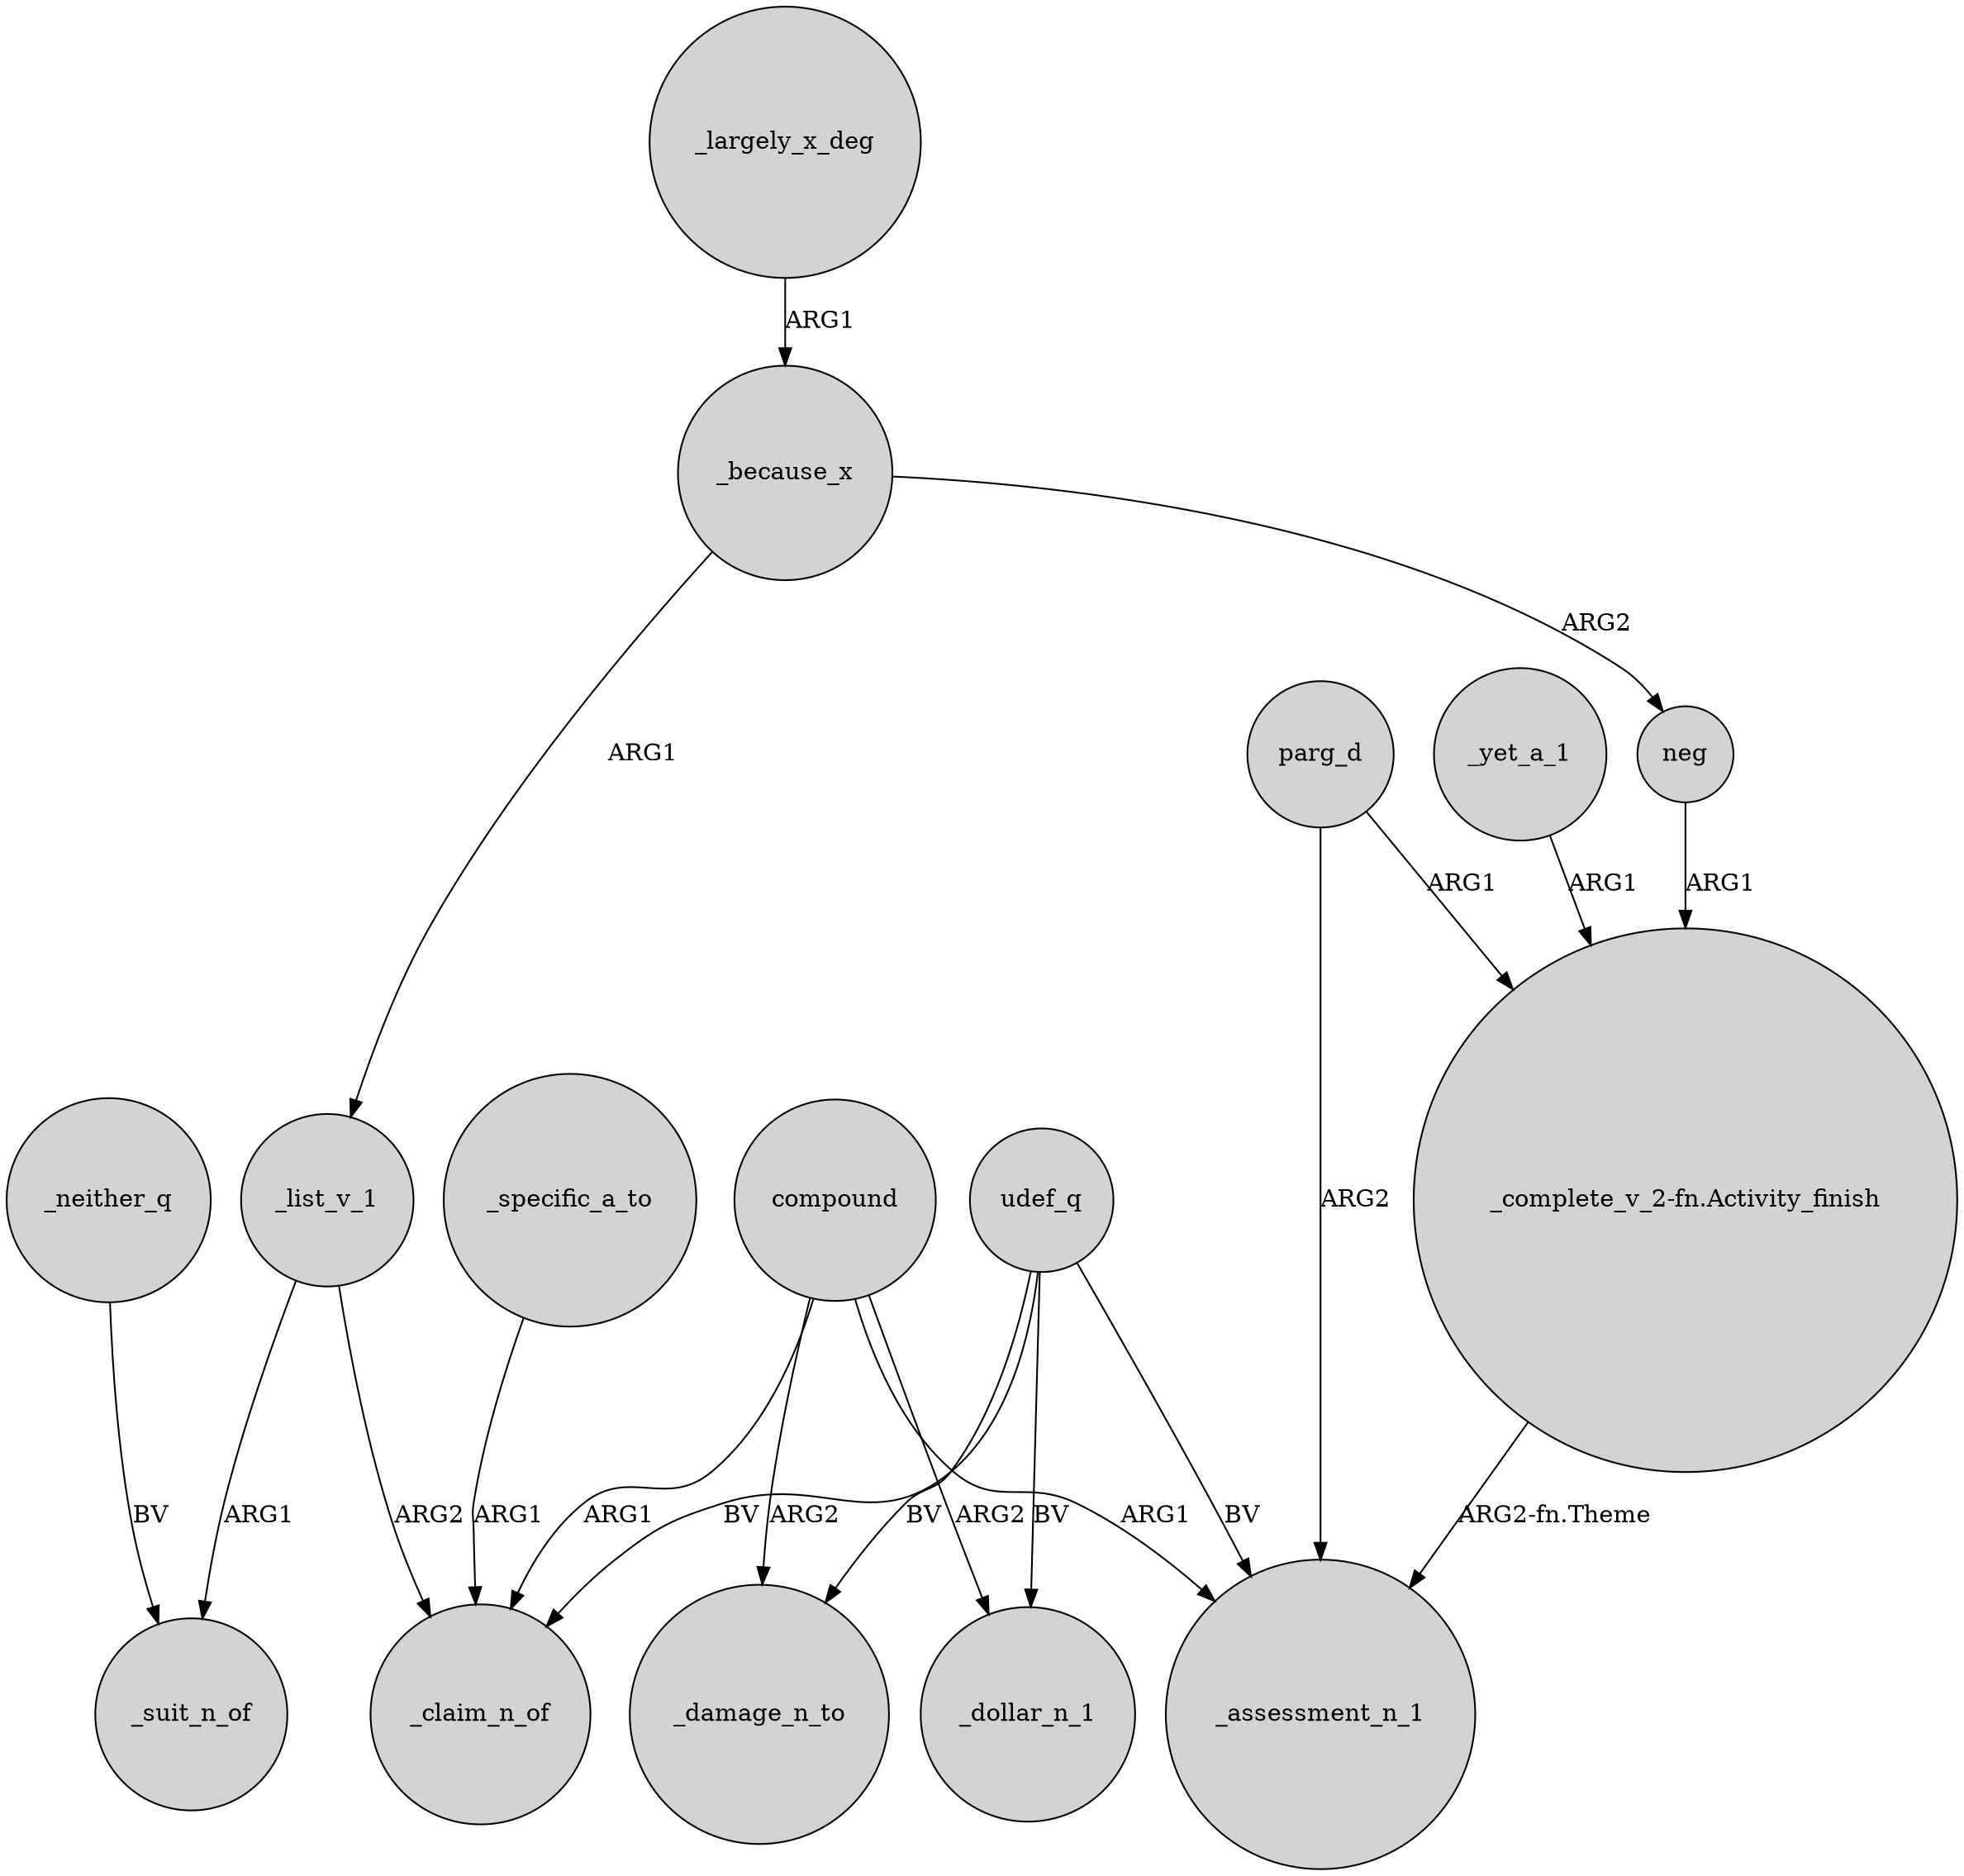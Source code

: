 digraph {
	node [shape=circle style=filled]
	_list_v_1 -> _suit_n_of [label=ARG1]
	_neither_q -> _suit_n_of [label=BV]
	_because_x -> _list_v_1 [label=ARG1]
	udef_q -> _assessment_n_1 [label=BV]
	"_complete_v_2-fn.Activity_finish" -> _assessment_n_1 [label="ARG2-fn.Theme"]
	compound -> _claim_n_of [label=ARG1]
	compound -> _assessment_n_1 [label=ARG1]
	_list_v_1 -> _claim_n_of [label=ARG2]
	_specific_a_to -> _claim_n_of [label=ARG1]
	neg -> "_complete_v_2-fn.Activity_finish" [label=ARG1]
	_because_x -> neg [label=ARG2]
	parg_d -> _assessment_n_1 [label=ARG2]
	compound -> _damage_n_to [label=ARG2]
	udef_q -> _damage_n_to [label=BV]
	_largely_x_deg -> _because_x [label=ARG1]
	parg_d -> "_complete_v_2-fn.Activity_finish" [label=ARG1]
	udef_q -> _claim_n_of [label=BV]
	compound -> _dollar_n_1 [label=ARG2]
	udef_q -> _dollar_n_1 [label=BV]
	_yet_a_1 -> "_complete_v_2-fn.Activity_finish" [label=ARG1]
}
